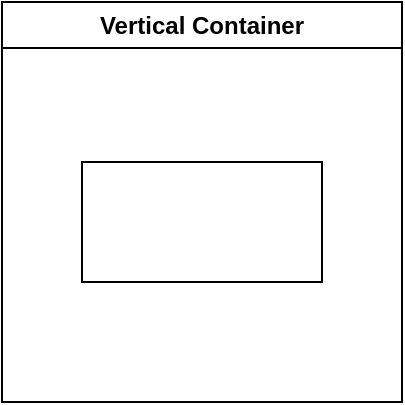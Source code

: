 <mxfile version="21.6.8" type="device">
  <diagram name="Page-1" id="zrXgf_hRM2nbPFcRxguD">
    <mxGraphModel dx="1101" dy="824" grid="1" gridSize="10" guides="1" tooltips="1" connect="1" arrows="1" fold="1" page="1" pageScale="1" pageWidth="850" pageHeight="1100" math="0" shadow="0">
      <root>
        <mxCell id="0" />
        <mxCell id="1" parent="0" />
        <mxCell id="z92tU-uFUCxpIdvUirZ8-1" value="Vertical Container" style="swimlane;whiteSpace=wrap;html=1;" vertex="1" parent="1">
          <mxGeometry x="290" y="190" width="200" height="200" as="geometry" />
        </mxCell>
        <mxCell id="z92tU-uFUCxpIdvUirZ8-3" value="" style="rounded=0;whiteSpace=wrap;html=1;" vertex="1" parent="z92tU-uFUCxpIdvUirZ8-1">
          <mxGeometry x="40" y="80" width="120" height="60" as="geometry" />
        </mxCell>
      </root>
    </mxGraphModel>
  </diagram>
</mxfile>
